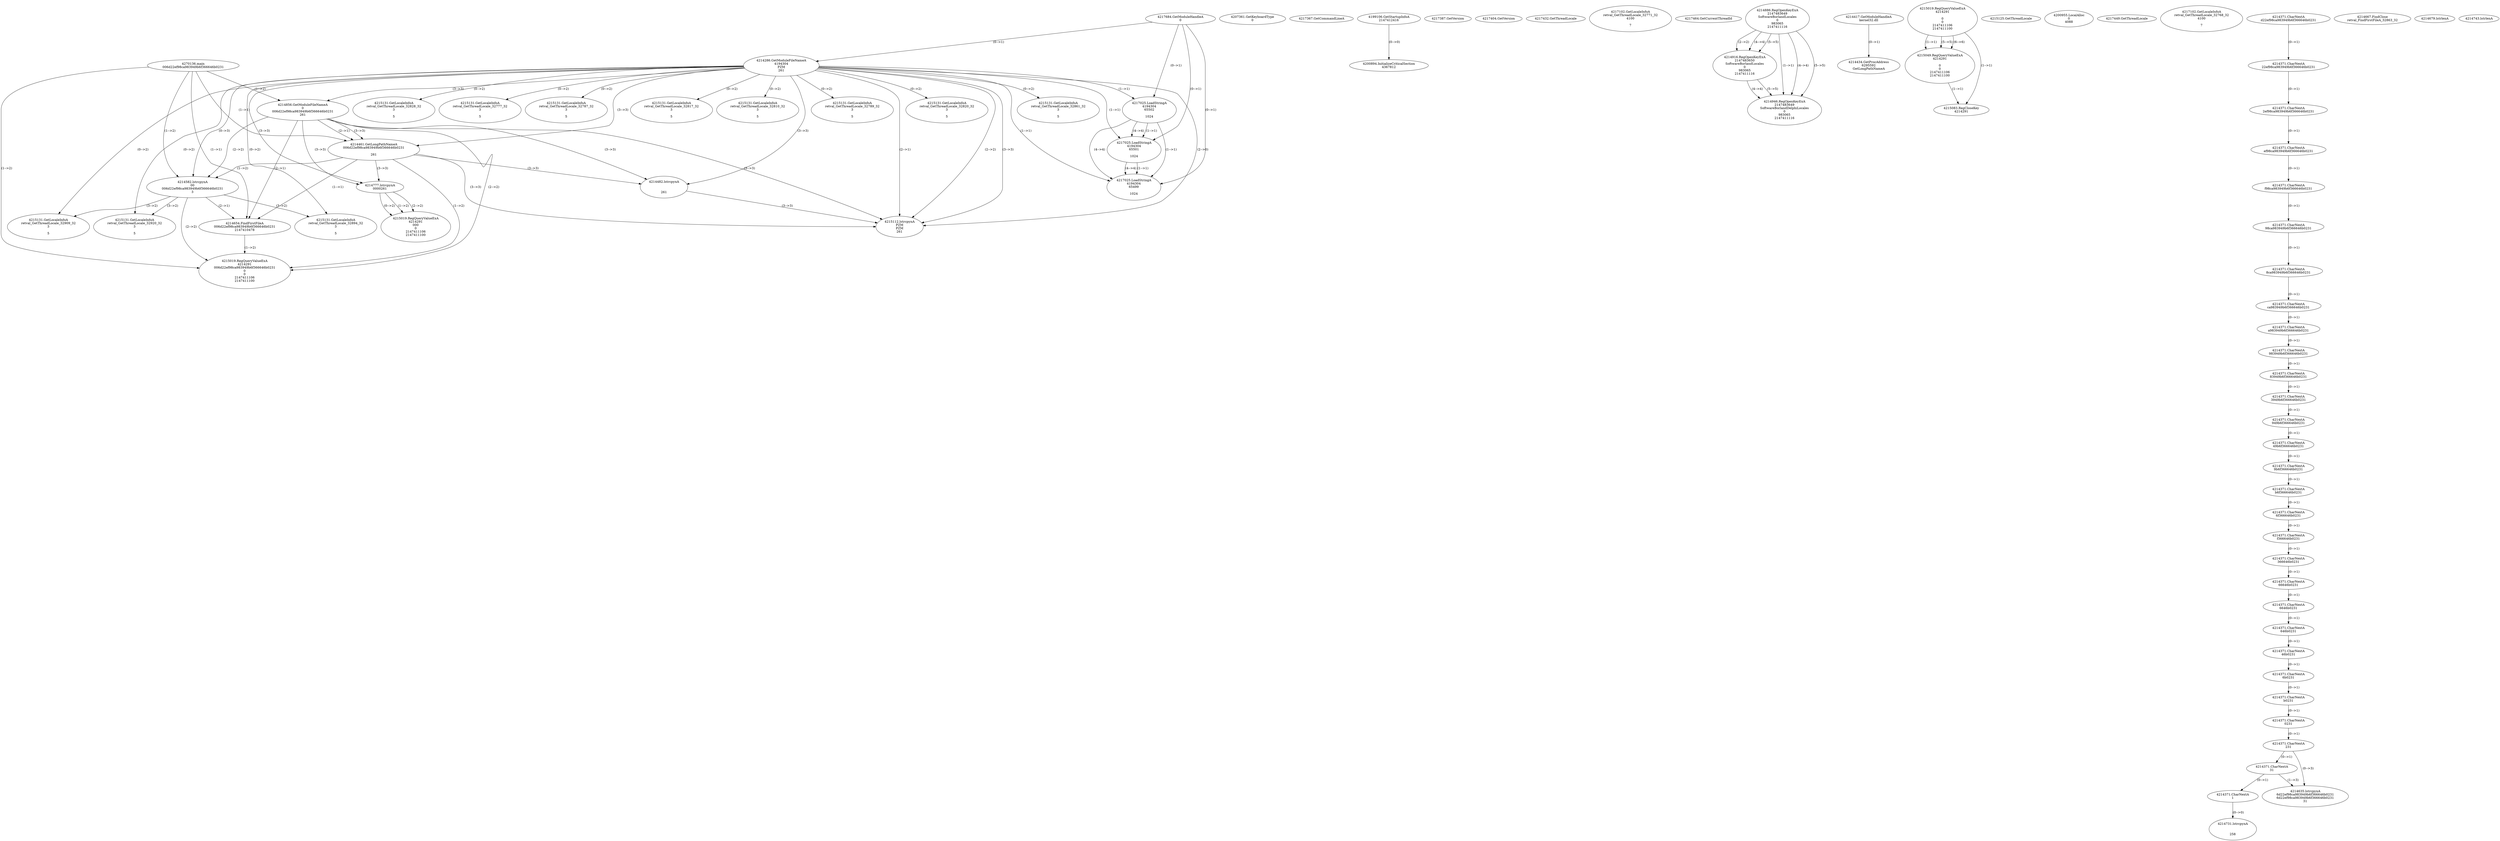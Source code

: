 // Global SCDG with merge call
digraph {
	0 [label="4270136.main
006d22ef98ca983949b6f366646b0231"]
	1 [label="4217684.GetModuleHandleA
0"]
	2 [label="4207361.GetKeyboardType
0"]
	3 [label="4217367.GetCommandLineA
"]
	4 [label="4199106.GetStartupInfoA
2147412416"]
	5 [label="4217387.GetVersion
"]
	6 [label="4217404.GetVersion
"]
	7 [label="4217432.GetThreadLocale
"]
	8 [label="4217102.GetLocaleInfoA
retval_GetThreadLocale_32771_32
4100

7"]
	9 [label="4217464.GetCurrentThreadId
"]
	10 [label="4214286.GetModuleFileNameA
4194304
PZM
261"]
	1 -> 10 [label="(0-->1)"]
	11 [label="4214856.GetModuleFileNameA
0
006d22ef98ca983949b6f366646b0231
261"]
	0 -> 11 [label="(1-->2)"]
	10 -> 11 [label="(3-->3)"]
	12 [label="4214886.RegOpenKeyExA
2147483649
Software\Borland\Locales
0
983065
2147411116"]
	13 [label="4214916.RegOpenKeyExA
2147483650
Software\Borland\Locales
0
983065
2147411116"]
	12 -> 13 [label="(2-->2)"]
	12 -> 13 [label="(4-->4)"]
	12 -> 13 [label="(5-->5)"]
	14 [label="4214417.GetModuleHandleA
kernel32.dll"]
	15 [label="4214434.GetProcAddress
6295592
GetLongPathNameA"]
	14 -> 15 [label="(0-->1)"]
	16 [label="4214461.GetLongPathNameA
006d22ef98ca983949b6f366646b0231

261"]
	0 -> 16 [label="(1-->1)"]
	11 -> 16 [label="(2-->1)"]
	10 -> 16 [label="(3-->3)"]
	11 -> 16 [label="(3-->3)"]
	17 [label="4214482.lstrcpynA


261"]
	10 -> 17 [label="(3-->3)"]
	11 -> 17 [label="(3-->3)"]
	16 -> 17 [label="(3-->3)"]
	18 [label="4215019.RegQueryValueExA
4214291

0
0
2147411106
2147411100"]
	19 [label="4215049.RegQueryValueExA
4214291

0
0
2147411106
2147411100"]
	18 -> 19 [label="(1-->1)"]
	18 -> 19 [label="(5-->5)"]
	18 -> 19 [label="(6-->6)"]
	20 [label="4215083.RegCloseKey
4214291"]
	18 -> 20 [label="(1-->1)"]
	19 -> 20 [label="(1-->1)"]
	21 [label="4215112.lstrcpynA
PZM
PZM
261"]
	10 -> 21 [label="(2-->1)"]
	10 -> 21 [label="(2-->2)"]
	10 -> 21 [label="(3-->3)"]
	11 -> 21 [label="(3-->3)"]
	16 -> 21 [label="(3-->3)"]
	17 -> 21 [label="(3-->3)"]
	10 -> 21 [label="(2-->0)"]
	22 [label="4215125.GetThreadLocale
"]
	23 [label="4215131.GetLocaleInfoA
retval_GetThreadLocale_32861_32
3

5"]
	10 -> 23 [label="(0-->2)"]
	24 [label="4217025.LoadStringA
4194304
65502

1024"]
	1 -> 24 [label="(0-->1)"]
	10 -> 24 [label="(1-->1)"]
	25 [label="4217025.LoadStringA
4194304
65501

1024"]
	1 -> 25 [label="(0-->1)"]
	10 -> 25 [label="(1-->1)"]
	24 -> 25 [label="(1-->1)"]
	24 -> 25 [label="(4-->4)"]
	26 [label="4200894.InitializeCriticalSection
4367812"]
	4 -> 26 [label="(0-->0)"]
	27 [label="4200955.LocalAlloc
0
4088"]
	28 [label="4215131.GetLocaleInfoA
retval_GetThreadLocale_32828_32
3

5"]
	10 -> 28 [label="(0-->2)"]
	29 [label="4217449.GetThreadLocale
"]
	30 [label="4217102.GetLocaleInfoA
retval_GetThreadLocale_32768_32
4100

7"]
	31 [label="4214582.lstrcpynA
00
006d22ef98ca983949b6f366646b0231
3"]
	0 -> 31 [label="(1-->2)"]
	11 -> 31 [label="(2-->2)"]
	16 -> 31 [label="(1-->2)"]
	10 -> 31 [label="(0-->3)"]
	32 [label="4214371.CharNextA
d22ef98ca983949b6f366646b0231"]
	33 [label="4214371.CharNextA
22ef98ca983949b6f366646b0231"]
	32 -> 33 [label="(0-->1)"]
	34 [label="4214371.CharNextA
2ef98ca983949b6f366646b0231"]
	33 -> 34 [label="(0-->1)"]
	35 [label="4214371.CharNextA
ef98ca983949b6f366646b0231"]
	34 -> 35 [label="(0-->1)"]
	36 [label="4214371.CharNextA
f98ca983949b6f366646b0231"]
	35 -> 36 [label="(0-->1)"]
	37 [label="4214371.CharNextA
98ca983949b6f366646b0231"]
	36 -> 37 [label="(0-->1)"]
	38 [label="4214371.CharNextA
8ca983949b6f366646b0231"]
	37 -> 38 [label="(0-->1)"]
	39 [label="4214371.CharNextA
ca983949b6f366646b0231"]
	38 -> 39 [label="(0-->1)"]
	40 [label="4214371.CharNextA
a983949b6f366646b0231"]
	39 -> 40 [label="(0-->1)"]
	41 [label="4214371.CharNextA
983949b6f366646b0231"]
	40 -> 41 [label="(0-->1)"]
	42 [label="4214371.CharNextA
83949b6f366646b0231"]
	41 -> 42 [label="(0-->1)"]
	43 [label="4214371.CharNextA
3949b6f366646b0231"]
	42 -> 43 [label="(0-->1)"]
	44 [label="4214371.CharNextA
949b6f366646b0231"]
	43 -> 44 [label="(0-->1)"]
	45 [label="4214371.CharNextA
49b6f366646b0231"]
	44 -> 45 [label="(0-->1)"]
	46 [label="4214371.CharNextA
9b6f366646b0231"]
	45 -> 46 [label="(0-->1)"]
	47 [label="4214371.CharNextA
b6f366646b0231"]
	46 -> 47 [label="(0-->1)"]
	48 [label="4214371.CharNextA
6f366646b0231"]
	47 -> 48 [label="(0-->1)"]
	49 [label="4214371.CharNextA
f366646b0231"]
	48 -> 49 [label="(0-->1)"]
	50 [label="4214371.CharNextA
366646b0231"]
	49 -> 50 [label="(0-->1)"]
	51 [label="4214371.CharNextA
66646b0231"]
	50 -> 51 [label="(0-->1)"]
	52 [label="4214371.CharNextA
6646b0231"]
	51 -> 52 [label="(0-->1)"]
	53 [label="4214371.CharNextA
646b0231"]
	52 -> 53 [label="(0-->1)"]
	54 [label="4214371.CharNextA
46b0231"]
	53 -> 54 [label="(0-->1)"]
	55 [label="4214371.CharNextA
6b0231"]
	54 -> 55 [label="(0-->1)"]
	56 [label="4214371.CharNextA
b0231"]
	55 -> 56 [label="(0-->1)"]
	57 [label="4214371.CharNextA
0231"]
	56 -> 57 [label="(0-->1)"]
	58 [label="4214371.CharNextA
231"]
	57 -> 58 [label="(0-->1)"]
	59 [label="4214371.CharNextA
31"]
	58 -> 59 [label="(0-->1)"]
	60 [label="4214371.CharNextA
1"]
	59 -> 60 [label="(0-->1)"]
	61 [label="4214635.lstrcpynA
6d22ef98ca983949b6f366646b0231
6d22ef98ca983949b6f366646b0231
31"]
	58 -> 61 [label="(0-->3)"]
	59 -> 61 [label="(1-->3)"]
	62 [label="4214654.FindFirstFileA
006d22ef98ca983949b6f366646b0231
2147410478"]
	0 -> 62 [label="(1-->1)"]
	11 -> 62 [label="(2-->1)"]
	16 -> 62 [label="(1-->1)"]
	31 -> 62 [label="(2-->1)"]
	63 [label="4215019.RegQueryValueExA
4214291
006d22ef98ca983949b6f366646b0231
0
0
2147411106
2147411100"]
	0 -> 63 [label="(1-->2)"]
	11 -> 63 [label="(2-->2)"]
	16 -> 63 [label="(1-->2)"]
	31 -> 63 [label="(2-->2)"]
	62 -> 63 [label="(1-->2)"]
	64 [label="4215131.GetLocaleInfoA
retval_GetThreadLocale_32909_32
3

5"]
	10 -> 64 [label="(0-->2)"]
	31 -> 64 [label="(3-->2)"]
	65 [label="4214667.FindClose
retval_FindFirstFileA_32863_32"]
	66 [label="4214679.lstrlenA
"]
	67 [label="4214731.lstrcpynA


258"]
	60 -> 67 [label="(0-->0)"]
	68 [label="4214743.lstrlenA
"]
	69 [label="4214777.lstrcpynA
00\
00\
261"]
	10 -> 69 [label="(3-->3)"]
	11 -> 69 [label="(3-->3)"]
	16 -> 69 [label="(3-->3)"]
	70 [label="4215019.RegQueryValueExA
4214291
00\
0
0
2147411106
2147411100"]
	69 -> 70 [label="(1-->2)"]
	69 -> 70 [label="(2-->2)"]
	69 -> 70 [label="(0-->2)"]
	71 [label="4215131.GetLocaleInfoA
retval_GetThreadLocale_32920_32
3

5"]
	10 -> 71 [label="(0-->2)"]
	31 -> 71 [label="(3-->2)"]
	72 [label="4214946.RegOpenKeyExA
2147483649
Software\Borland\Delphi\Locales
0
983065
2147411116"]
	12 -> 72 [label="(1-->1)"]
	12 -> 72 [label="(4-->4)"]
	13 -> 72 [label="(4-->4)"]
	12 -> 72 [label="(5-->5)"]
	13 -> 72 [label="(5-->5)"]
	73 [label="4215131.GetLocaleInfoA
retval_GetThreadLocale_32777_32
3

5"]
	10 -> 73 [label="(0-->2)"]
	74 [label="4215131.GetLocaleInfoA
retval_GetThreadLocale_32787_32
3

5"]
	10 -> 74 [label="(0-->2)"]
	75 [label="4217025.LoadStringA
4194304
65499

1024"]
	1 -> 75 [label="(0-->1)"]
	10 -> 75 [label="(1-->1)"]
	24 -> 75 [label="(1-->1)"]
	25 -> 75 [label="(1-->1)"]
	24 -> 75 [label="(4-->4)"]
	25 -> 75 [label="(4-->4)"]
	76 [label="4215131.GetLocaleInfoA
retval_GetThreadLocale_32817_32
3

5"]
	10 -> 76 [label="(0-->2)"]
	77 [label="4215131.GetLocaleInfoA
retval_GetThreadLocale_32810_32
3

5"]
	10 -> 77 [label="(0-->2)"]
	78 [label="4215131.GetLocaleInfoA
retval_GetThreadLocale_32789_32
3

5"]
	10 -> 78 [label="(0-->2)"]
	79 [label="4215131.GetLocaleInfoA
retval_GetThreadLocale_32894_32
3

5"]
	10 -> 79 [label="(0-->2)"]
	31 -> 79 [label="(3-->2)"]
	80 [label="4215131.GetLocaleInfoA
retval_GetThreadLocale_32820_32
3

5"]
	10 -> 80 [label="(0-->2)"]
}
